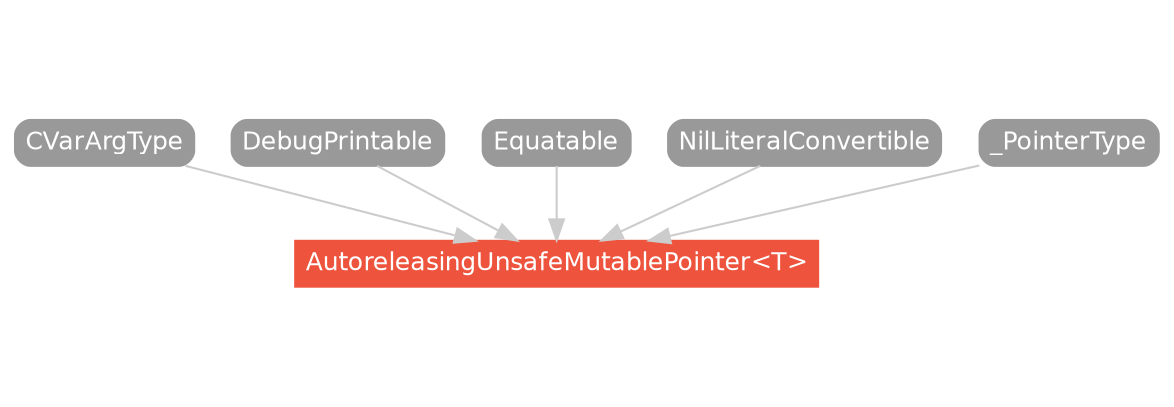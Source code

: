 strict digraph "AutoreleasingUnsafeMutablePointer<T> - Type Hierarchy - SwiftDoc.org" {
    pad="0.1,0.8"
    node [shape=box, style="filled,rounded", color="#999999", fillcolor="#999999", fontcolor=white, fontname=Helvetica, fontnames="Helvetica,sansserif", fontsize=12, margin="0.07,0.05", height="0.3"]
    edge [color="#cccccc"]
    "AutoreleasingUnsafeMutablePointer<T>" [URL="/type/AutoreleasingUnsafeMutablePointer/", style="filled", fillcolor="#ee543d", color="#ee543d"]
    "CVarArgType" [URL="/protocol/CVarArgType/"]
    "DebugPrintable" [URL="/protocol/DebugPrintable/"]
    "Equatable" [URL="/protocol/Equatable/"]
    "NilLiteralConvertible" [URL="/protocol/NilLiteralConvertible/"]
    "_PointerType" [URL="/protocol/_PointerType/"]    "Equatable" -> "AutoreleasingUnsafeMutablePointer<T>"
    "NilLiteralConvertible" -> "AutoreleasingUnsafeMutablePointer<T>"
    "_PointerType" -> "AutoreleasingUnsafeMutablePointer<T>"
    "DebugPrintable" -> "AutoreleasingUnsafeMutablePointer<T>"
    "CVarArgType" -> "AutoreleasingUnsafeMutablePointer<T>"
    subgraph Types {
        rank = max; "AutoreleasingUnsafeMutablePointer<T>";
    }
}